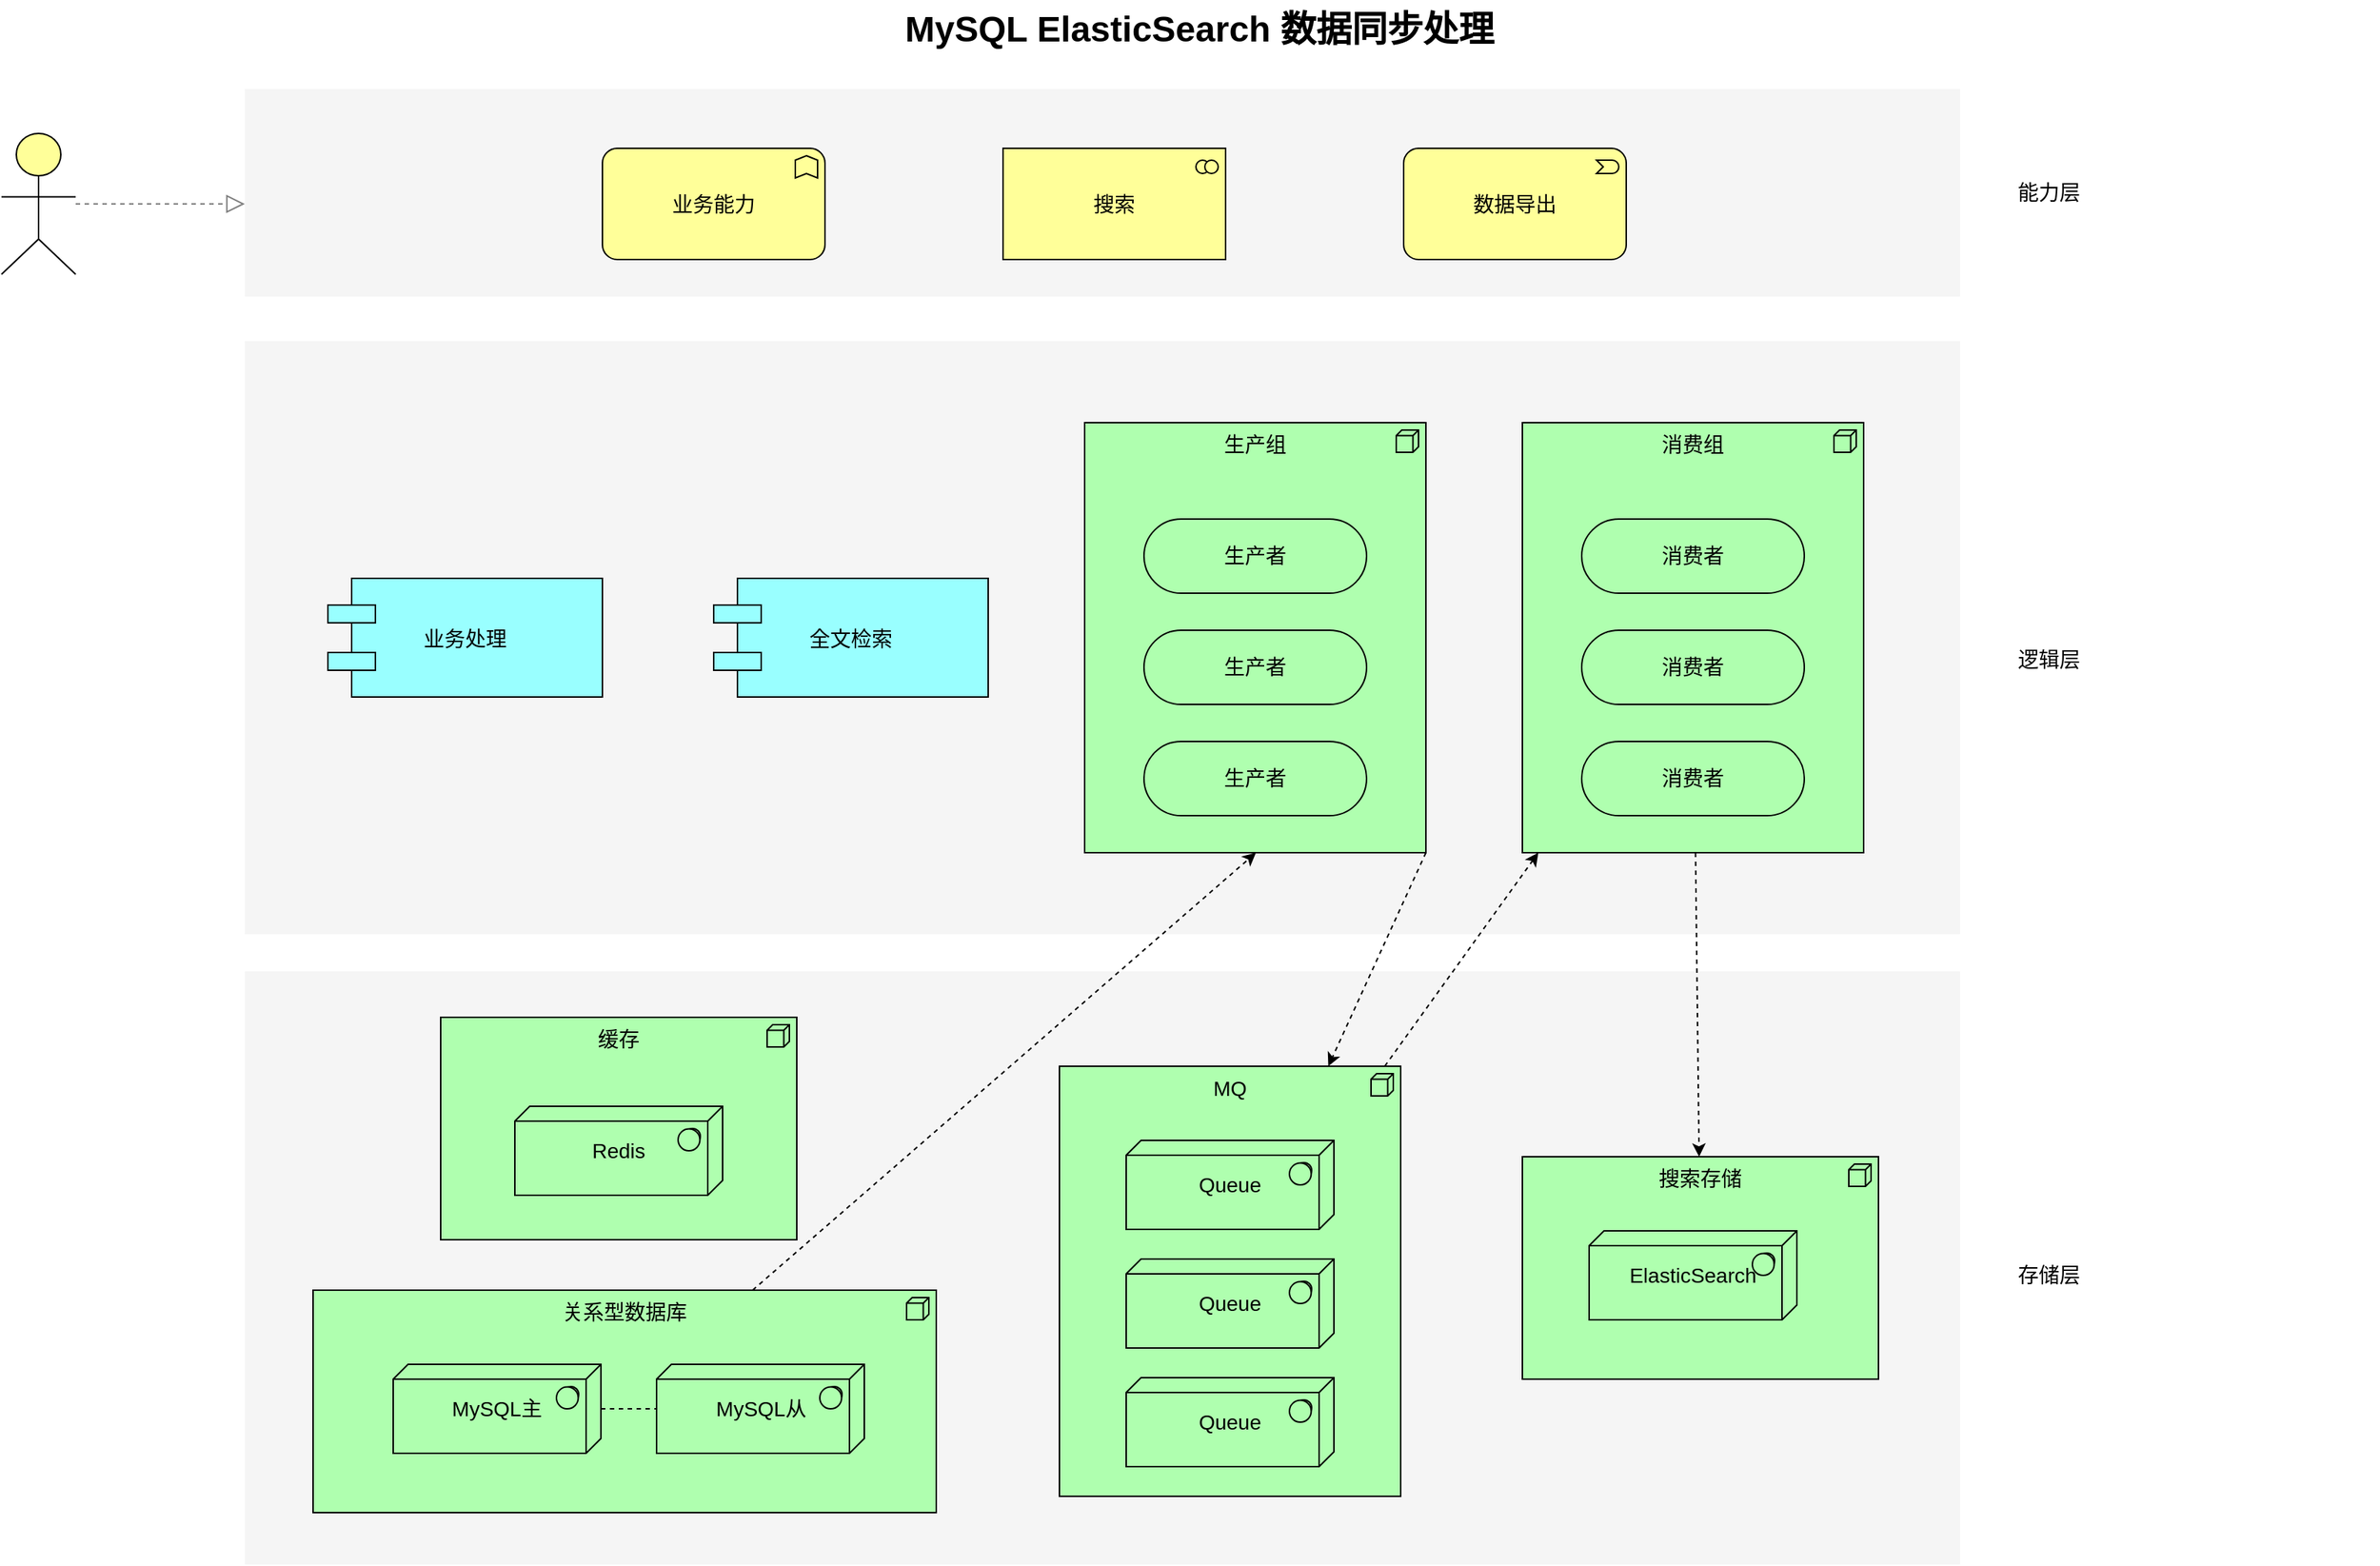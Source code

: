 <mxfile version="14.6.6" type="github">
  <diagram id="6I0OCvxSQrVGMHxT2VVA" name="Page-1">
    <mxGraphModel dx="2037" dy="2063" grid="1" gridSize="10" guides="1" tooltips="1" connect="1" arrows="1" fold="1" page="1" pageScale="1" pageWidth="850" pageHeight="1100" math="0" shadow="0">
      <root>
        <mxCell id="0" />
        <mxCell id="1" parent="0" />
        <mxCell id="8nlqihTdNNTVfNvSGMPw-33" value="" style="whiteSpace=wrap;html=1;strokeColor=none;strokeWidth=1;fillColor=#f5f5f5;fontSize=14;" parent="1" vertex="1">
          <mxGeometry x="194" y="-40" width="1156" height="400" as="geometry" />
        </mxCell>
        <mxCell id="dKdSaXE48SgPbhcamS2K-30" value="S" style="whiteSpace=wrap;html=1;strokeColor=none;strokeWidth=1;fillColor=#f5f5f5;fontSize=14;" parent="1" vertex="1">
          <mxGeometry x="194" y="385" width="1156" height="400" as="geometry" />
        </mxCell>
        <mxCell id="8nlqihTdNNTVfNvSGMPw-26" value="消费组" style="html=1;whiteSpace=wrap;shape=mxgraph.archimate3.application;appType=node;archiType=square;fontSize=14;verticalAlign=top;fillColor=#AFFFAF;" parent="1" vertex="1">
          <mxGeometry x="1055" y="15" width="230" height="290" as="geometry" />
        </mxCell>
        <mxCell id="8nlqihTdNNTVfNvSGMPw-1" value="搜索存储" style="html=1;whiteSpace=wrap;fillColor=#AFFFAF;shape=mxgraph.archimate3.application;appType=node;archiType=square;fontSize=14;verticalAlign=top;" parent="1" vertex="1">
          <mxGeometry x="1055" y="510" width="240" height="150" as="geometry" />
        </mxCell>
        <mxCell id="dKdSaXE48SgPbhcamS2K-32" value="" style="whiteSpace=wrap;html=1;strokeColor=none;strokeWidth=1;fillColor=#f5f5f5;fontSize=14;" parent="1" vertex="1">
          <mxGeometry x="194" y="-210" width="1156" height="140" as="geometry" />
        </mxCell>
        <mxCell id="dKdSaXE48SgPbhcamS2K-33" value="关系型数据库" style="html=1;whiteSpace=wrap;fillColor=#AFFFAF;shape=mxgraph.archimate3.application;appType=node;archiType=square;fontSize=14;verticalAlign=top;" parent="1" vertex="1">
          <mxGeometry x="240" y="600" width="420" height="150" as="geometry" />
        </mxCell>
        <mxCell id="dKdSaXE48SgPbhcamS2K-35" value="&lt;div&gt;&lt;/div&gt;MySQL主" style="html=1;whiteSpace=wrap;fillColor=#AFFFAF;shape=mxgraph.archimate3.tech;techType=sysSw;fontSize=14;" parent="1" vertex="1">
          <mxGeometry x="294" y="650" width="140" height="60" as="geometry" />
        </mxCell>
        <mxCell id="dKdSaXE48SgPbhcamS2K-37" value="&lt;div&gt;ElasticSearch&lt;/div&gt;" style="html=1;whiteSpace=wrap;fillColor=#AFFFAF;shape=mxgraph.archimate3.tech;techType=sysSw;fontSize=14;" parent="1" vertex="1">
          <mxGeometry x="1100" y="560" width="140" height="60" as="geometry" />
        </mxCell>
        <mxCell id="dKdSaXE48SgPbhcamS2K-47" value="业务处理" style="shape=component;align=center;fillColor=#99ffff;gradientColor=none;fontSize=14;" parent="1" vertex="1">
          <mxGeometry x="250" y="120" width="185" height="80" as="geometry" />
        </mxCell>
        <mxCell id="dKdSaXE48SgPbhcamS2K-51" value="全文检索" style="shape=component;align=center;fillColor=#99ffff;gradientColor=none;fontSize=14;" parent="1" vertex="1">
          <mxGeometry x="510" y="120" width="185" height="80" as="geometry" />
        </mxCell>
        <mxCell id="dKdSaXE48SgPbhcamS2K-54" value="业务能力" style="html=1;whiteSpace=wrap;fillColor=#ffff99;shape=mxgraph.archimate3.application;appType=func;archiType=rounded;fontSize=14;" parent="1" vertex="1">
          <mxGeometry x="435" y="-170" width="150" height="75" as="geometry" />
        </mxCell>
        <mxCell id="dKdSaXE48SgPbhcamS2K-55" value="搜索" style="html=1;whiteSpace=wrap;fillColor=#ffff99;shape=mxgraph.archimate3.application;appType=collab;archiType=square;fontSize=14;" parent="1" vertex="1">
          <mxGeometry x="705" y="-170" width="150" height="75" as="geometry" />
        </mxCell>
        <mxCell id="dKdSaXE48SgPbhcamS2K-56" value="数据导出" style="html=1;whiteSpace=wrap;fillColor=#ffff99;shape=mxgraph.archimate3.application;appType=event;archiType=rounded;fontSize=14;" parent="1" vertex="1">
          <mxGeometry x="975" y="-170" width="150" height="75" as="geometry" />
        </mxCell>
        <mxCell id="dKdSaXE48SgPbhcamS2K-58" value="存储层" style="text;html=1;strokeColor=none;fillColor=none;align=center;verticalAlign=middle;whiteSpace=wrap;fontSize=14;" parent="1" vertex="1">
          <mxGeometry x="1290" y="580" width="240" height="20" as="geometry" />
        </mxCell>
        <mxCell id="dKdSaXE48SgPbhcamS2K-59" value="逻辑层&lt;br&gt;" style="text;html=1;strokeColor=none;fillColor=none;align=center;verticalAlign=middle;whiteSpace=wrap;fontSize=14;" parent="1" vertex="1">
          <mxGeometry x="1290" y="165" width="240" height="20" as="geometry" />
        </mxCell>
        <mxCell id="dKdSaXE48SgPbhcamS2K-61" style="edgeStyle=elbowEdgeStyle;rounded=1;elbow=vertical;html=1;dashed=1;startSize=10;endArrow=block;endFill=0;endSize=10;jettySize=auto;orthogonalLoop=1;strokeColor=#808080;fontSize=14;" parent="1" source="dKdSaXE48SgPbhcamS2K-62" target="dKdSaXE48SgPbhcamS2K-32" edge="1">
          <mxGeometry relative="1" as="geometry">
            <mxPoint x="421.5" y="-350" as="targetPoint" />
          </mxGeometry>
        </mxCell>
        <mxCell id="dKdSaXE48SgPbhcamS2K-62" value="" style="html=1;whiteSpace=wrap;fillColor=#ffff99;shape=mxgraph.archimate3.actor;fontSize=14;" parent="1" vertex="1">
          <mxGeometry x="30" y="-180" width="50" height="95" as="geometry" />
        </mxCell>
        <mxCell id="dKdSaXE48SgPbhcamS2K-63" value="MySQL ElasticSearch 数据同步处理" style="text;strokeColor=none;fillColor=none;html=1;fontSize=24;fontStyle=1;verticalAlign=middle;align=center;" parent="1" vertex="1">
          <mxGeometry x="42" y="-270" width="1590" height="40" as="geometry" />
        </mxCell>
        <mxCell id="8nlqihTdNNTVfNvSGMPw-2" value="&lt;div&gt;&lt;/div&gt;MySQL从" style="html=1;whiteSpace=wrap;fillColor=#AFFFAF;shape=mxgraph.archimate3.tech;techType=sysSw;fontSize=14;" parent="1" vertex="1">
          <mxGeometry x="471.5" y="650" width="140" height="60" as="geometry" />
        </mxCell>
        <mxCell id="8nlqihTdNNTVfNvSGMPw-6" value="" style="endArrow=none;dashed=1;html=1;" parent="1" source="dKdSaXE48SgPbhcamS2K-35" target="8nlqihTdNNTVfNvSGMPw-2" edge="1">
          <mxGeometry width="50" height="50" relative="1" as="geometry">
            <mxPoint x="540" y="1035" as="sourcePoint" />
            <mxPoint x="590" y="985" as="targetPoint" />
          </mxGeometry>
        </mxCell>
        <mxCell id="8nlqihTdNNTVfNvSGMPw-11" value="MQ" style="html=1;whiteSpace=wrap;fillColor=#AFFFAF;shape=mxgraph.archimate3.application;appType=node;archiType=square;fontSize=14;verticalAlign=top;" parent="1" vertex="1">
          <mxGeometry x="743" y="449" width="230" height="290" as="geometry" />
        </mxCell>
        <mxCell id="8nlqihTdNNTVfNvSGMPw-12" value="&lt;div&gt;&lt;/div&gt;Queue" style="html=1;whiteSpace=wrap;fillColor=#AFFFAF;shape=mxgraph.archimate3.tech;techType=sysSw;fontSize=14;" parent="1" vertex="1">
          <mxGeometry x="788" y="499" width="140" height="60" as="geometry" />
        </mxCell>
        <mxCell id="8nlqihTdNNTVfNvSGMPw-13" value="Queue&lt;div&gt;&lt;/div&gt;" style="html=1;whiteSpace=wrap;fillColor=#AFFFAF;shape=mxgraph.archimate3.tech;techType=sysSw;fontSize=14;" parent="1" vertex="1">
          <mxGeometry x="788" y="579" width="140" height="60" as="geometry" />
        </mxCell>
        <mxCell id="8nlqihTdNNTVfNvSGMPw-14" value="Queue&lt;div&gt;&lt;/div&gt;" style="html=1;whiteSpace=wrap;fillColor=#AFFFAF;shape=mxgraph.archimate3.tech;techType=sysSw;fontSize=14;" parent="1" vertex="1">
          <mxGeometry x="788" y="659" width="140" height="60" as="geometry" />
        </mxCell>
        <mxCell id="8nlqihTdNNTVfNvSGMPw-18" value="" style="endArrow=classic;html=1;entryX=0.502;entryY=1;entryDx=0;entryDy=0;entryPerimeter=0;dashed=1;" parent="1" source="dKdSaXE48SgPbhcamS2K-33" target="8nlqihTdNNTVfNvSGMPw-27" edge="1">
          <mxGeometry width="50" height="50" relative="1" as="geometry">
            <mxPoint x="640" y="620" as="sourcePoint" />
            <mxPoint x="440" y="632.5" as="targetPoint" />
          </mxGeometry>
        </mxCell>
        <mxCell id="8nlqihTdNNTVfNvSGMPw-20" value="" style="endArrow=classic;html=1;exitX=1;exitY=1;exitDx=0;exitDy=0;exitPerimeter=0;dashed=1;" parent="1" source="8nlqihTdNNTVfNvSGMPw-27" target="8nlqihTdNNTVfNvSGMPw-11" edge="1">
          <mxGeometry width="50" height="50" relative="1" as="geometry">
            <mxPoint x="515" y="595" as="sourcePoint" />
            <mxPoint x="740" y="570" as="targetPoint" />
          </mxGeometry>
        </mxCell>
        <mxCell id="8nlqihTdNNTVfNvSGMPw-23" value="" style="endArrow=classic;html=1;dashed=1;" parent="1" source="8nlqihTdNNTVfNvSGMPw-11" target="8nlqihTdNNTVfNvSGMPw-26" edge="1">
          <mxGeometry width="50" height="50" relative="1" as="geometry">
            <mxPoint x="810" y="760" as="sourcePoint" />
            <mxPoint x="1040" y="595" as="targetPoint" />
          </mxGeometry>
        </mxCell>
        <mxCell id="8nlqihTdNNTVfNvSGMPw-27" value="生产组" style="html=1;whiteSpace=wrap;shape=mxgraph.archimate3.application;appType=node;archiType=square;fontSize=14;verticalAlign=top;fillColor=#AFFFAF;" parent="1" vertex="1">
          <mxGeometry x="760" y="15" width="230" height="290" as="geometry" />
        </mxCell>
        <mxCell id="8nlqihTdNNTVfNvSGMPw-38" value="" style="endArrow=classic;html=1;dashed=1;" parent="1" source="8nlqihTdNNTVfNvSGMPw-26" target="8nlqihTdNNTVfNvSGMPw-1" edge="1">
          <mxGeometry width="50" height="50" relative="1" as="geometry">
            <mxPoint x="790" y="520" as="sourcePoint" />
            <mxPoint x="840" y="470" as="targetPoint" />
          </mxGeometry>
        </mxCell>
        <mxCell id="8nlqihTdNNTVfNvSGMPw-48" value="生产者" style="html=1;whiteSpace=wrap;shape=mxgraph.archimate3.service;fontSize=14;fillColor=#AFFFAF;" parent="1" vertex="1">
          <mxGeometry x="800" y="230" width="150" height="50" as="geometry" />
        </mxCell>
        <mxCell id="8nlqihTdNNTVfNvSGMPw-49" value="生产者" style="html=1;whiteSpace=wrap;shape=mxgraph.archimate3.service;fontSize=14;fillColor=#AFFFAF;" parent="1" vertex="1">
          <mxGeometry x="800" y="80" width="150" height="50" as="geometry" />
        </mxCell>
        <mxCell id="8nlqihTdNNTVfNvSGMPw-50" value="生产者" style="html=1;whiteSpace=wrap;shape=mxgraph.archimate3.service;fontSize=14;fillColor=#AFFFAF;" parent="1" vertex="1">
          <mxGeometry x="800" y="155" width="150" height="50" as="geometry" />
        </mxCell>
        <mxCell id="8nlqihTdNNTVfNvSGMPw-51" value="消费者" style="html=1;whiteSpace=wrap;shape=mxgraph.archimate3.service;fontSize=14;fillColor=#AFFFAF;" parent="1" vertex="1">
          <mxGeometry x="1095" y="230" width="150" height="50" as="geometry" />
        </mxCell>
        <mxCell id="8nlqihTdNNTVfNvSGMPw-52" value="消费者" style="html=1;whiteSpace=wrap;shape=mxgraph.archimate3.service;fontSize=14;fillColor=#AFFFAF;" parent="1" vertex="1">
          <mxGeometry x="1095" y="80" width="150" height="50" as="geometry" />
        </mxCell>
        <mxCell id="8nlqihTdNNTVfNvSGMPw-53" value="消费者" style="html=1;whiteSpace=wrap;shape=mxgraph.archimate3.service;fontSize=14;fillColor=#AFFFAF;" parent="1" vertex="1">
          <mxGeometry x="1095" y="155" width="150" height="50" as="geometry" />
        </mxCell>
        <mxCell id="8nlqihTdNNTVfNvSGMPw-57" value="能力层" style="text;html=1;strokeColor=none;fillColor=none;align=center;verticalAlign=middle;whiteSpace=wrap;fontSize=14;" parent="1" vertex="1">
          <mxGeometry x="1290" y="-150" width="240" height="20" as="geometry" />
        </mxCell>
        <mxCell id="8nlqihTdNNTVfNvSGMPw-60" value="缓存" style="html=1;whiteSpace=wrap;fillColor=#AFFFAF;shape=mxgraph.archimate3.application;appType=node;archiType=square;fontSize=14;verticalAlign=top;" parent="1" vertex="1">
          <mxGeometry x="326" y="416" width="240" height="150" as="geometry" />
        </mxCell>
        <mxCell id="8nlqihTdNNTVfNvSGMPw-61" value="&lt;div&gt;Redis&lt;/div&gt;" style="html=1;whiteSpace=wrap;fillColor=#AFFFAF;shape=mxgraph.archimate3.tech;techType=sysSw;fontSize=14;" parent="1" vertex="1">
          <mxGeometry x="376" y="476" width="140" height="60" as="geometry" />
        </mxCell>
      </root>
    </mxGraphModel>
  </diagram>
</mxfile>
